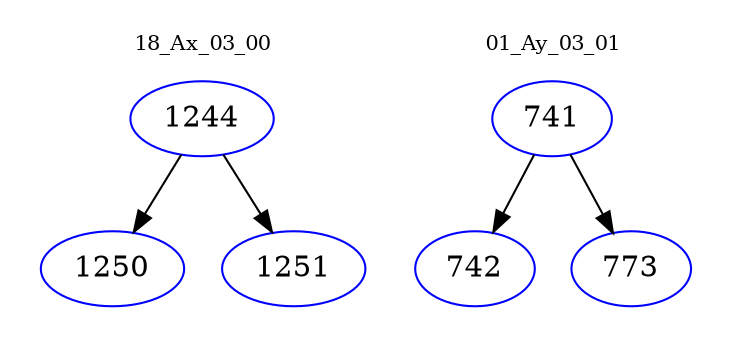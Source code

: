 digraph{
subgraph cluster_0 {
color = white
label = "18_Ax_03_00";
fontsize=10;
T0_1244 [label="1244", color="blue"]
T0_1244 -> T0_1250 [color="black"]
T0_1250 [label="1250", color="blue"]
T0_1244 -> T0_1251 [color="black"]
T0_1251 [label="1251", color="blue"]
}
subgraph cluster_1 {
color = white
label = "01_Ay_03_01";
fontsize=10;
T1_741 [label="741", color="blue"]
T1_741 -> T1_742 [color="black"]
T1_742 [label="742", color="blue"]
T1_741 -> T1_773 [color="black"]
T1_773 [label="773", color="blue"]
}
}
